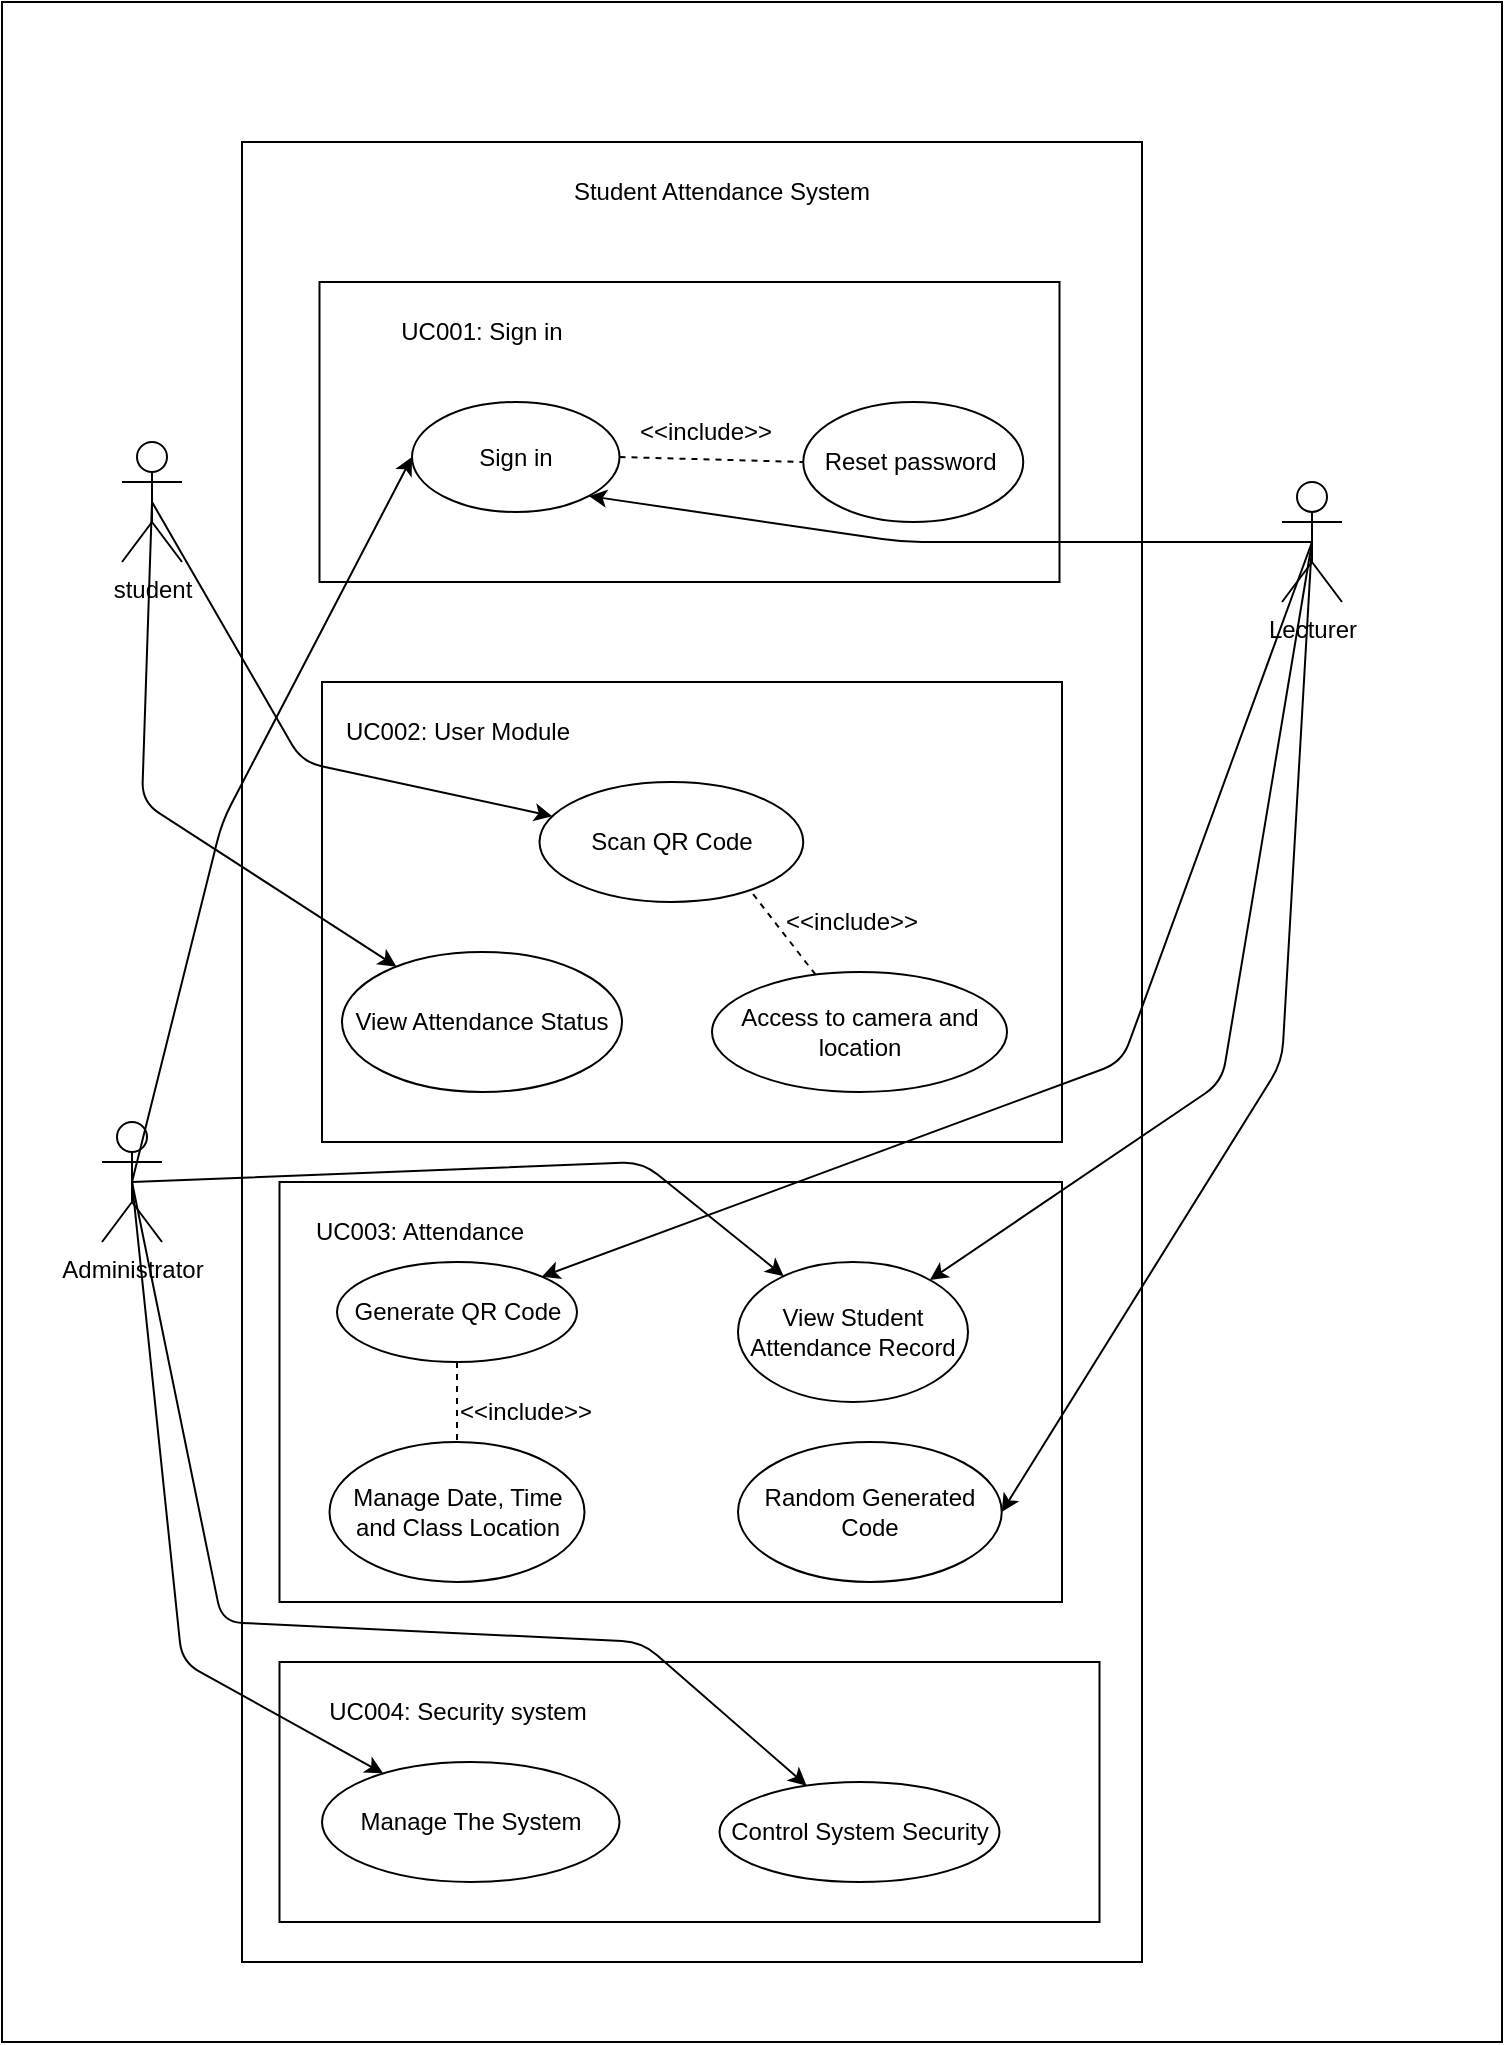 <mxfile>
    <diagram id="I6u_ylEicrOa9JgdIdD1" name="usecase">
        <mxGraphModel dx="1089" dy="942" grid="1" gridSize="10" guides="1" tooltips="1" connect="1" arrows="1" fold="1" page="1" pageScale="1" pageWidth="850" pageHeight="1100" math="0" shadow="0">
            <root>
                <mxCell id="0"/>
                <mxCell id="1" parent="0"/>
                <mxCell id="72" value="" style="rounded=0;whiteSpace=wrap;html=1;" vertex="1" parent="1">
                    <mxGeometry y="70" width="750" height="1020" as="geometry"/>
                </mxCell>
                <mxCell id="70" value="" style="rounded=0;whiteSpace=wrap;html=1;" vertex="1" parent="1">
                    <mxGeometry x="250" y="390" width="120" height="60" as="geometry"/>
                </mxCell>
                <mxCell id="3" value="student&lt;br&gt;" style="shape=umlActor;verticalLabelPosition=bottom;verticalAlign=top;html=1;outlineConnect=0;" parent="1" vertex="1">
                    <mxGeometry x="60" y="290" width="30" height="60" as="geometry"/>
                </mxCell>
                <mxCell id="6" value="" style="rounded=0;whiteSpace=wrap;html=1;" parent="1" vertex="1">
                    <mxGeometry x="120" y="140" width="450" height="910" as="geometry"/>
                </mxCell>
                <mxCell id="14" value="Lecturer" style="shape=umlActor;verticalLabelPosition=bottom;verticalAlign=top;html=1;outlineConnect=0;" parent="1" vertex="1">
                    <mxGeometry x="640" y="310" width="30" height="60" as="geometry"/>
                </mxCell>
                <mxCell id="25" value="Administrator" style="shape=umlActor;verticalLabelPosition=bottom;verticalAlign=top;html=1;outlineConnect=0;" parent="1" vertex="1">
                    <mxGeometry x="50" y="630" width="30" height="60" as="geometry"/>
                </mxCell>
                <mxCell id="XYWCnq4DJ0gO84Lw5L7P-42" value="" style="rounded=0;whiteSpace=wrap;html=1;" parent="1" vertex="1">
                    <mxGeometry x="160" y="410" width="370" height="230" as="geometry"/>
                </mxCell>
                <mxCell id="XYWCnq4DJ0gO84Lw5L7P-43" value="Scan QR Code" style="ellipse;whiteSpace=wrap;html=1;" parent="1" vertex="1">
                    <mxGeometry x="268.75" y="460" width="131.88" height="60" as="geometry"/>
                </mxCell>
                <mxCell id="XYWCnq4DJ0gO84Lw5L7P-44" value="View Attendance Status" style="ellipse;whiteSpace=wrap;html=1;" parent="1" vertex="1">
                    <mxGeometry x="170" y="545" width="140" height="70" as="geometry"/>
                </mxCell>
                <mxCell id="XYWCnq4DJ0gO84Lw5L7P-46" value="Access to camera and location" style="ellipse;whiteSpace=wrap;html=1;" parent="1" vertex="1">
                    <mxGeometry x="355" y="555" width="147.5" height="60" as="geometry"/>
                </mxCell>
                <mxCell id="XYWCnq4DJ0gO84Lw5L7P-53" value="UC002: User Module" style="text;html=1;strokeColor=none;fillColor=none;align=center;verticalAlign=middle;whiteSpace=wrap;rounded=0;" parent="1" vertex="1">
                    <mxGeometry x="148.75" y="420" width="157.5" height="30" as="geometry"/>
                </mxCell>
                <mxCell id="XYWCnq4DJ0gO84Lw5L7P-54" value="" style="rounded=0;whiteSpace=wrap;html=1;" parent="1" vertex="1">
                    <mxGeometry x="138.75" y="660" width="391.25" height="210" as="geometry"/>
                </mxCell>
                <mxCell id="XYWCnq4DJ0gO84Lw5L7P-55" value="Generate QR Code" style="ellipse;whiteSpace=wrap;html=1;" parent="1" vertex="1">
                    <mxGeometry x="167.5" y="700" width="120" height="50" as="geometry"/>
                </mxCell>
                <mxCell id="XYWCnq4DJ0gO84Lw5L7P-56" value="Manage Date, Time and Class Location" style="ellipse;whiteSpace=wrap;html=1;" parent="1" vertex="1">
                    <mxGeometry x="163.75" y="790" width="127.5" height="70" as="geometry"/>
                </mxCell>
                <mxCell id="XYWCnq4DJ0gO84Lw5L7P-57" value="View Student Attendance Record" style="ellipse;whiteSpace=wrap;html=1;" parent="1" vertex="1">
                    <mxGeometry x="368" y="700" width="115" height="70" as="geometry"/>
                </mxCell>
                <mxCell id="XYWCnq4DJ0gO84Lw5L7P-61" value="UC003: Attendance" style="text;html=1;strokeColor=none;fillColor=none;align=center;verticalAlign=middle;whiteSpace=wrap;rounded=0;" parent="1" vertex="1">
                    <mxGeometry x="148.75" y="670" width="120" height="30" as="geometry"/>
                </mxCell>
                <mxCell id="XYWCnq4DJ0gO84Lw5L7P-64" value="Student Attendance System" style="text;html=1;strokeColor=none;fillColor=none;align=center;verticalAlign=middle;whiteSpace=wrap;rounded=0;" parent="1" vertex="1">
                    <mxGeometry x="260" y="150" width="200" height="30" as="geometry"/>
                </mxCell>
                <mxCell id="XYWCnq4DJ0gO84Lw5L7P-65" value="" style="rounded=0;whiteSpace=wrap;html=1;" parent="1" vertex="1">
                    <mxGeometry x="138.75" y="900" width="410" height="130" as="geometry"/>
                </mxCell>
                <mxCell id="XYWCnq4DJ0gO84Lw5L7P-66" value="Control System Security" style="ellipse;whiteSpace=wrap;html=1;" parent="1" vertex="1">
                    <mxGeometry x="358.75" y="960" width="140" height="50" as="geometry"/>
                </mxCell>
                <mxCell id="XYWCnq4DJ0gO84Lw5L7P-67" value="Manage The System" style="ellipse;whiteSpace=wrap;html=1;" parent="1" vertex="1">
                    <mxGeometry x="160" y="950" width="148.75" height="60" as="geometry"/>
                </mxCell>
                <mxCell id="XYWCnq4DJ0gO84Lw5L7P-68" value="UC004: Security system" style="text;html=1;strokeColor=none;fillColor=none;align=center;verticalAlign=middle;whiteSpace=wrap;rounded=0;" parent="1" vertex="1">
                    <mxGeometry x="148.75" y="910" width="157.5" height="30" as="geometry"/>
                </mxCell>
                <mxCell id="Y3VHPMeUVkQ1NJbOH7VH-25" value="Random Generated Code" style="ellipse;whiteSpace=wrap;html=1;" parent="1" vertex="1">
                    <mxGeometry x="368" y="790" width="131.87" height="70" as="geometry"/>
                </mxCell>
                <mxCell id="27" value="" style="rounded=0;whiteSpace=wrap;html=1;" parent="1" vertex="1">
                    <mxGeometry x="158.75" y="210" width="370" height="150" as="geometry"/>
                </mxCell>
                <mxCell id="28" value="UC001: Sign in" style="text;html=1;strokeColor=none;fillColor=none;align=center;verticalAlign=middle;whiteSpace=wrap;rounded=0;" parent="1" vertex="1">
                    <mxGeometry x="158.13" y="220" width="163.75" height="30" as="geometry"/>
                </mxCell>
                <mxCell id="32" value="Sign in" style="ellipse;whiteSpace=wrap;html=1;" parent="1" vertex="1">
                    <mxGeometry x="205" y="270" width="103.75" height="55" as="geometry"/>
                </mxCell>
                <mxCell id="33" value="Reset password&amp;nbsp;" style="ellipse;whiteSpace=wrap;html=1;" parent="1" vertex="1">
                    <mxGeometry x="400.63" y="270" width="110" height="60" as="geometry"/>
                </mxCell>
                <mxCell id="50" value="" style="endArrow=classic;html=1;exitX=0.5;exitY=0.5;exitDx=0;exitDy=0;exitPerimeter=0;entryX=0;entryY=0.5;entryDx=0;entryDy=0;" parent="1" source="25" target="32" edge="1">
                    <mxGeometry width="50" height="50" relative="1" as="geometry">
                        <mxPoint x="260" y="520" as="sourcePoint"/>
                        <mxPoint x="310" y="470" as="targetPoint"/>
                        <Array as="points">
                            <mxPoint x="110" y="480"/>
                        </Array>
                    </mxGeometry>
                </mxCell>
                <mxCell id="51" value="" style="endArrow=classic;html=1;exitX=0.5;exitY=0.5;exitDx=0;exitDy=0;exitPerimeter=0;entryX=1;entryY=1;entryDx=0;entryDy=0;" parent="1" source="14" target="32" edge="1">
                    <mxGeometry width="50" height="50" relative="1" as="geometry">
                        <mxPoint x="440" y="420" as="sourcePoint"/>
                        <mxPoint x="490" y="370" as="targetPoint"/>
                        <Array as="points">
                            <mxPoint x="450" y="340"/>
                        </Array>
                    </mxGeometry>
                </mxCell>
                <mxCell id="52" value="" style="endArrow=none;dashed=1;html=1;exitX=1;exitY=0.5;exitDx=0;exitDy=0;entryX=0;entryY=0.5;entryDx=0;entryDy=0;" parent="1" source="32" target="33" edge="1">
                    <mxGeometry width="50" height="50" relative="1" as="geometry">
                        <mxPoint x="350" y="420" as="sourcePoint"/>
                        <mxPoint x="400" y="370" as="targetPoint"/>
                    </mxGeometry>
                </mxCell>
                <mxCell id="54" value="&amp;lt;&amp;lt;include&amp;gt;&amp;gt;" style="text;html=1;strokeColor=none;fillColor=none;align=center;verticalAlign=middle;whiteSpace=wrap;rounded=0;" parent="1" vertex="1">
                    <mxGeometry x="321.88" y="270" width="60" height="30" as="geometry"/>
                </mxCell>
                <mxCell id="55" value="" style="endArrow=classic;html=1;exitX=0.5;exitY=0.5;exitDx=0;exitDy=0;exitPerimeter=0;" parent="1" source="3" target="XYWCnq4DJ0gO84Lw5L7P-43" edge="1">
                    <mxGeometry width="50" height="50" relative="1" as="geometry">
                        <mxPoint x="240" y="420" as="sourcePoint"/>
                        <mxPoint x="290" y="370" as="targetPoint"/>
                        <Array as="points">
                            <mxPoint x="150" y="450"/>
                        </Array>
                    </mxGeometry>
                </mxCell>
                <mxCell id="57" value="" style="endArrow=none;dashed=1;html=1;entryX=0.798;entryY=0.9;entryDx=0;entryDy=0;entryPerimeter=0;" parent="1" source="XYWCnq4DJ0gO84Lw5L7P-46" target="XYWCnq4DJ0gO84Lw5L7P-43" edge="1">
                    <mxGeometry width="50" height="50" relative="1" as="geometry">
                        <mxPoint x="280" y="620" as="sourcePoint"/>
                        <mxPoint x="330" y="570" as="targetPoint"/>
                    </mxGeometry>
                </mxCell>
                <mxCell id="58" value="&amp;lt;&amp;lt;include&amp;gt;&amp;gt;" style="text;html=1;strokeColor=none;fillColor=none;align=center;verticalAlign=middle;whiteSpace=wrap;rounded=0;" parent="1" vertex="1">
                    <mxGeometry x="395" y="515" width="60" height="30" as="geometry"/>
                </mxCell>
                <mxCell id="59" value="" style="endArrow=classic;html=1;exitX=0.5;exitY=0.5;exitDx=0;exitDy=0;exitPerimeter=0;" parent="1" source="3" target="XYWCnq4DJ0gO84Lw5L7P-44" edge="1">
                    <mxGeometry width="50" height="50" relative="1" as="geometry">
                        <mxPoint x="280" y="520" as="sourcePoint"/>
                        <mxPoint x="330" y="470" as="targetPoint"/>
                        <Array as="points">
                            <mxPoint x="70" y="470"/>
                        </Array>
                    </mxGeometry>
                </mxCell>
                <mxCell id="60" value="" style="endArrow=classic;html=1;exitX=0.5;exitY=0.5;exitDx=0;exitDy=0;exitPerimeter=0;entryX=1;entryY=0;entryDx=0;entryDy=0;" parent="1" source="14" target="XYWCnq4DJ0gO84Lw5L7P-55" edge="1">
                    <mxGeometry width="50" height="50" relative="1" as="geometry">
                        <mxPoint x="390" y="520" as="sourcePoint"/>
                        <mxPoint x="440" y="470" as="targetPoint"/>
                        <Array as="points">
                            <mxPoint x="560" y="600"/>
                        </Array>
                    </mxGeometry>
                </mxCell>
                <mxCell id="61" value="" style="endArrow=classic;html=1;exitX=0.5;exitY=0.5;exitDx=0;exitDy=0;exitPerimeter=0;" parent="1" source="14" target="XYWCnq4DJ0gO84Lw5L7P-57" edge="1">
                    <mxGeometry width="50" height="50" relative="1" as="geometry">
                        <mxPoint x="630" y="428.667" as="sourcePoint"/>
                        <mxPoint x="440" y="570" as="targetPoint"/>
                        <Array as="points">
                            <mxPoint x="610" y="610"/>
                        </Array>
                    </mxGeometry>
                </mxCell>
                <mxCell id="63" value="" style="endArrow=classic;html=1;exitX=0.5;exitY=0.5;exitDx=0;exitDy=0;exitPerimeter=0;entryX=1;entryY=0.5;entryDx=0;entryDy=0;" parent="1" source="14" target="Y3VHPMeUVkQ1NJbOH7VH-25" edge="1">
                    <mxGeometry width="50" height="50" relative="1" as="geometry">
                        <mxPoint x="390" y="410" as="sourcePoint"/>
                        <mxPoint x="610" y="682" as="targetPoint"/>
                        <Array as="points">
                            <mxPoint x="640" y="600"/>
                        </Array>
                    </mxGeometry>
                </mxCell>
                <mxCell id="64" value="" style="endArrow=none;dashed=1;html=1;exitX=0.5;exitY=1;exitDx=0;exitDy=0;" parent="1" source="XYWCnq4DJ0gO84Lw5L7P-55" target="XYWCnq4DJ0gO84Lw5L7P-56" edge="1">
                    <mxGeometry width="50" height="50" relative="1" as="geometry">
                        <mxPoint x="340" y="810" as="sourcePoint"/>
                        <mxPoint x="390" y="760" as="targetPoint"/>
                    </mxGeometry>
                </mxCell>
                <mxCell id="65" value="&amp;lt;&amp;lt;include&amp;gt;&amp;gt;" style="text;html=1;strokeColor=none;fillColor=none;align=center;verticalAlign=middle;whiteSpace=wrap;rounded=0;" parent="1" vertex="1">
                    <mxGeometry x="232.03" y="760" width="60" height="30" as="geometry"/>
                </mxCell>
                <mxCell id="66" value="" style="endArrow=classic;html=1;exitX=0.5;exitY=0.5;exitDx=0;exitDy=0;exitPerimeter=0;" parent="1" source="25" target="XYWCnq4DJ0gO84Lw5L7P-67" edge="1">
                    <mxGeometry width="50" height="50" relative="1" as="geometry">
                        <mxPoint x="160" y="810" as="sourcePoint"/>
                        <mxPoint x="210" y="760" as="targetPoint"/>
                        <Array as="points">
                            <mxPoint x="90" y="900"/>
                        </Array>
                    </mxGeometry>
                </mxCell>
                <mxCell id="68" value="" style="endArrow=classic;html=1;exitX=0.5;exitY=0.5;exitDx=0;exitDy=0;exitPerimeter=0;" parent="1" source="25" target="XYWCnq4DJ0gO84Lw5L7P-66" edge="1">
                    <mxGeometry width="50" height="50" relative="1" as="geometry">
                        <mxPoint x="160" y="810" as="sourcePoint"/>
                        <mxPoint x="210" y="760" as="targetPoint"/>
                        <Array as="points">
                            <mxPoint x="110" y="880"/>
                            <mxPoint x="320" y="890"/>
                        </Array>
                    </mxGeometry>
                </mxCell>
                <mxCell id="69" value="" style="endArrow=classic;html=1;exitX=0.5;exitY=0.5;exitDx=0;exitDy=0;exitPerimeter=0;" parent="1" source="25" target="XYWCnq4DJ0gO84Lw5L7P-57" edge="1">
                    <mxGeometry width="50" height="50" relative="1" as="geometry">
                        <mxPoint x="250" y="710" as="sourcePoint"/>
                        <mxPoint x="300" y="660" as="targetPoint"/>
                        <Array as="points">
                            <mxPoint x="320" y="650"/>
                        </Array>
                    </mxGeometry>
                </mxCell>
            </root>
        </mxGraphModel>
    </diagram>
    <diagram id="xiHPo--04WoYaqVdLC43" name="activity">
        <mxGraphModel dx="490" dy="424" grid="1" gridSize="10" guides="1" tooltips="1" connect="1" arrows="1" fold="1" page="1" pageScale="1" pageWidth="850" pageHeight="1100" math="0" shadow="0">
            <root>
                <mxCell id="0"/>
                <mxCell id="1" parent="0"/>
                <mxCell id="5aAx5zSFEC0gb9VVzUQT-2" value="" style="swimlane;startSize=0;" parent="1" vertex="1">
                    <mxGeometry x="70" y="25" width="530" height="1200" as="geometry"/>
                </mxCell>
                <mxCell id="5aAx5zSFEC0gb9VVzUQT-19" style="edgeStyle=none;html=1;fontSize=12;" parent="5aAx5zSFEC0gb9VVzUQT-2" source="5aAx5zSFEC0gb9VVzUQT-7" target="5aAx5zSFEC0gb9VVzUQT-13" edge="1">
                    <mxGeometry relative="1" as="geometry"/>
                </mxCell>
                <mxCell id="5aAx5zSFEC0gb9VVzUQT-7" value="&lt;font style=&quot;font-size: 18px;&quot;&gt;Student&lt;/font&gt;" style="text;html=1;strokeColor=none;fillColor=none;align=center;verticalAlign=middle;whiteSpace=wrap;rounded=0;" parent="5aAx5zSFEC0gb9VVzUQT-2" vertex="1">
                    <mxGeometry x="30" y="10" width="90" height="30" as="geometry"/>
                </mxCell>
                <mxCell id="5aAx5zSFEC0gb9VVzUQT-10" value="" style="line;strokeWidth=2;direction=south;html=1;fontSize=18;" parent="5aAx5zSFEC0gb9VVzUQT-2" vertex="1">
                    <mxGeometry x="160" width="10" height="1200" as="geometry"/>
                </mxCell>
                <mxCell id="5aAx5zSFEC0gb9VVzUQT-13" value="&lt;font style=&quot;font-size: 12px;&quot;&gt;Log in to to the system&lt;/font&gt;" style="ellipse;whiteSpace=wrap;html=1;fontSize=18;" parent="5aAx5zSFEC0gb9VVzUQT-2" vertex="1">
                    <mxGeometry x="15" y="80" width="135" height="70" as="geometry"/>
                </mxCell>
                <mxCell id="5aAx5zSFEC0gb9VVzUQT-17" value="" style="shape=waypoint;sketch=0;fillStyle=solid;size=6;pointerEvents=1;points=[];fillColor=none;resizable=0;rotatable=0;perimeter=centerPerimeter;snapToPoint=1;fontSize=12;" parent="5aAx5zSFEC0gb9VVzUQT-2" vertex="1">
                    <mxGeometry x="65" y="30" width="20" height="20" as="geometry"/>
                </mxCell>
                <mxCell id="5aAx5zSFEC0gb9VVzUQT-20" value="Access to camera and location&amp;nbsp;" style="ellipse;whiteSpace=wrap;html=1;fontSize=12;" parent="5aAx5zSFEC0gb9VVzUQT-2" vertex="1">
                    <mxGeometry x="12.5" y="190" width="140" height="60" as="geometry"/>
                </mxCell>
                <mxCell id="5aAx5zSFEC0gb9VVzUQT-21" value="" style="endArrow=classic;html=1;fontSize=12;exitX=0.5;exitY=1;exitDx=0;exitDy=0;entryX=0.5;entryY=0;entryDx=0;entryDy=0;" parent="5aAx5zSFEC0gb9VVzUQT-2" source="5aAx5zSFEC0gb9VVzUQT-13" target="5aAx5zSFEC0gb9VVzUQT-20" edge="1">
                    <mxGeometry width="50" height="50" relative="1" as="geometry">
                        <mxPoint x="180" y="250" as="sourcePoint"/>
                        <mxPoint x="230" y="200" as="targetPoint"/>
                    </mxGeometry>
                </mxCell>
                <mxCell id="5aAx5zSFEC0gb9VVzUQT-22" value="Lecturer" style="text;strokeColor=none;fillColor=none;html=1;fontSize=18;fontStyle=1;verticalAlign=middle;align=center;" parent="5aAx5zSFEC0gb9VVzUQT-2" vertex="1">
                    <mxGeometry x="180" y="5" width="100" height="40" as="geometry"/>
                </mxCell>
                <mxCell id="5aAx5zSFEC0gb9VVzUQT-27" value="Generate QR code" style="ellipse;whiteSpace=wrap;html=1;fontSize=12;" parent="5aAx5zSFEC0gb9VVzUQT-2" vertex="1">
                    <mxGeometry x="200" y="270" width="130" height="60" as="geometry"/>
                </mxCell>
                <mxCell id="5aAx5zSFEC0gb9VVzUQT-29" value="Scan QR code" style="ellipse;whiteSpace=wrap;html=1;fontSize=12;" parent="5aAx5zSFEC0gb9VVzUQT-2" vertex="1">
                    <mxGeometry x="12.5" y="300" width="137.5" height="60" as="geometry"/>
                </mxCell>
                <mxCell id="5aAx5zSFEC0gb9VVzUQT-31" value="" style="line;strokeWidth=2;html=1;fontSize=12;" parent="5aAx5zSFEC0gb9VVzUQT-2" vertex="1">
                    <mxGeometry x="-5" y="50" width="535" height="10" as="geometry"/>
                </mxCell>
                <mxCell id="5aAx5zSFEC0gb9VVzUQT-39" value="" style="edgeStyle=segmentEdgeStyle;endArrow=classic;html=1;curved=0;rounded=0;endSize=8;startSize=8;fontSize=12;exitX=1;exitY=0.5;exitDx=0;exitDy=0;entryX=0.421;entryY=0.992;entryDx=0;entryDy=0;entryPerimeter=0;" parent="5aAx5zSFEC0gb9VVzUQT-2" source="5aAx5zSFEC0gb9VVzUQT-20" target="5aAx5zSFEC0gb9VVzUQT-69" edge="1">
                    <mxGeometry width="50" height="50" relative="1" as="geometry">
                        <mxPoint x="190" y="230" as="sourcePoint"/>
                        <mxPoint x="240" y="180" as="targetPoint"/>
                    </mxGeometry>
                </mxCell>
                <mxCell id="5aAx5zSFEC0gb9VVzUQT-44" value="" style="edgeStyle=segmentEdgeStyle;endArrow=classic;html=1;curved=0;rounded=0;endSize=8;startSize=8;fontSize=12;entryX=1.005;entryY=0.644;entryDx=0;entryDy=0;entryPerimeter=0;exitX=0.451;exitY=1.011;exitDx=0;exitDy=0;exitPerimeter=0;" parent="5aAx5zSFEC0gb9VVzUQT-2" source="5aAx5zSFEC0gb9VVzUQT-27" target="5aAx5zSFEC0gb9VVzUQT-29" edge="1">
                    <mxGeometry width="50" height="50" relative="1" as="geometry">
                        <mxPoint x="200" y="320" as="sourcePoint"/>
                        <mxPoint x="250" y="270" as="targetPoint"/>
                    </mxGeometry>
                </mxCell>
                <mxCell id="5aAx5zSFEC0gb9VVzUQT-45" value="" style="line;strokeWidth=2;direction=south;html=1;fontSize=12;" parent="5aAx5zSFEC0gb9VVzUQT-2" vertex="1">
                    <mxGeometry x="350" width="10" height="1200" as="geometry"/>
                </mxCell>
                <mxCell id="5aAx5zSFEC0gb9VVzUQT-46" value="Administrator" style="text;strokeColor=none;fillColor=none;html=1;fontSize=18;fontStyle=1;verticalAlign=middle;align=center;" parent="5aAx5zSFEC0gb9VVzUQT-2" vertex="1">
                    <mxGeometry x="390" y="5" width="100" height="40" as="geometry"/>
                </mxCell>
                <mxCell id="5aAx5zSFEC0gb9VVzUQT-48" value="Scan failed or success?" style="shape=hexagon;perimeter=hexagonPerimeter2;whiteSpace=wrap;html=1;fixedSize=1;fontSize=12;" parent="5aAx5zSFEC0gb9VVzUQT-2" vertex="1">
                    <mxGeometry x="190" y="380" width="140" height="30" as="geometry"/>
                </mxCell>
                <mxCell id="5aAx5zSFEC0gb9VVzUQT-49" value="" style="endArrow=classic;html=1;fontSize=12;exitX=0.5;exitY=1;exitDx=0;exitDy=0;entryX=0.625;entryY=0;entryDx=0;entryDy=0;" parent="5aAx5zSFEC0gb9VVzUQT-2" source="5aAx5zSFEC0gb9VVzUQT-29" target="5aAx5zSFEC0gb9VVzUQT-48" edge="1">
                    <mxGeometry width="50" height="50" relative="1" as="geometry">
                        <mxPoint x="200" y="390" as="sourcePoint"/>
                        <mxPoint x="250" y="340" as="targetPoint"/>
                        <Array as="points">
                            <mxPoint x="270" y="360"/>
                        </Array>
                    </mxGeometry>
                </mxCell>
                <mxCell id="5aAx5zSFEC0gb9VVzUQT-51" value="Generated random generate code" style="ellipse;whiteSpace=wrap;html=1;fontSize=12;" parent="5aAx5zSFEC0gb9VVzUQT-2" vertex="1">
                    <mxGeometry x="200" y="455" width="150" height="50" as="geometry"/>
                </mxCell>
                <mxCell id="5aAx5zSFEC0gb9VVzUQT-53" value="" style="endArrow=classic;html=1;fontSize=12;exitX=1;exitY=0.5;exitDx=0;exitDy=0;" parent="5aAx5zSFEC0gb9VVzUQT-2" source="5aAx5zSFEC0gb9VVzUQT-48" target="5aAx5zSFEC0gb9VVzUQT-51" edge="1">
                    <mxGeometry width="50" height="50" relative="1" as="geometry">
                        <mxPoint x="260" y="470" as="sourcePoint"/>
                        <mxPoint x="310" y="420" as="targetPoint"/>
                        <Array as="points">
                            <mxPoint x="330" y="450"/>
                        </Array>
                    </mxGeometry>
                </mxCell>
                <mxCell id="5aAx5zSFEC0gb9VVzUQT-54" value="Failed" style="text;html=1;strokeColor=none;fillColor=none;align=center;verticalAlign=middle;whiteSpace=wrap;rounded=0;fontSize=12;" parent="5aAx5zSFEC0gb9VVzUQT-2" vertex="1">
                    <mxGeometry x="280" y="420" width="60" height="30" as="geometry"/>
                </mxCell>
                <mxCell id="5aAx5zSFEC0gb9VVzUQT-57" value="Input Student biometric data" style="ellipse;whiteSpace=wrap;html=1;fontSize=12;" parent="5aAx5zSFEC0gb9VVzUQT-2" vertex="1">
                    <mxGeometry x="21.25" y="490" width="118.75" height="60" as="geometry"/>
                </mxCell>
                <mxCell id="5aAx5zSFEC0gb9VVzUQT-56" value="" style="endArrow=classic;html=1;fontSize=12;exitX=0.262;exitY=1.047;exitDx=0;exitDy=0;exitPerimeter=0;" parent="5aAx5zSFEC0gb9VVzUQT-2" source="5aAx5zSFEC0gb9VVzUQT-51" target="5aAx5zSFEC0gb9VVzUQT-57" edge="1">
                    <mxGeometry width="50" height="50" relative="1" as="geometry">
                        <mxPoint x="230" y="580" as="sourcePoint"/>
                        <mxPoint x="280" y="530" as="targetPoint"/>
                        <Array as="points">
                            <mxPoint x="240" y="530"/>
                        </Array>
                    </mxGeometry>
                </mxCell>
                <mxCell id="5aAx5zSFEC0gb9VVzUQT-58" value="Verify student biometric data" style="ellipse;whiteSpace=wrap;html=1;fontSize=12;" parent="5aAx5zSFEC0gb9VVzUQT-2" vertex="1">
                    <mxGeometry x="190" y="570" width="140" height="60" as="geometry"/>
                </mxCell>
                <mxCell id="5aAx5zSFEC0gb9VVzUQT-59" value="" style="endArrow=classic;html=1;fontSize=12;entryX=0.5;entryY=0;entryDx=0;entryDy=0;" parent="5aAx5zSFEC0gb9VVzUQT-2" target="5aAx5zSFEC0gb9VVzUQT-58" edge="1">
                    <mxGeometry width="50" height="50" relative="1" as="geometry">
                        <mxPoint x="90" y="550" as="sourcePoint"/>
                        <mxPoint x="170" y="540" as="targetPoint"/>
                        <Array as="points">
                            <mxPoint x="260" y="550"/>
                        </Array>
                    </mxGeometry>
                </mxCell>
                <mxCell id="5aAx5zSFEC0gb9VVzUQT-60" value="online or physical class?&amp;nbsp;" style="shape=hexagon;perimeter=hexagonPerimeter2;whiteSpace=wrap;html=1;fixedSize=1;fontSize=12;" parent="5aAx5zSFEC0gb9VVzUQT-2" vertex="1">
                    <mxGeometry x="175" y="660" width="165" height="40" as="geometry"/>
                </mxCell>
                <mxCell id="5aAx5zSFEC0gb9VVzUQT-61" value="" style="endArrow=classic;html=1;fontSize=12;exitX=0.429;exitY=1;exitDx=0;exitDy=0;exitPerimeter=0;entryX=0.438;entryY=-0.033;entryDx=0;entryDy=0;entryPerimeter=0;" parent="5aAx5zSFEC0gb9VVzUQT-2" source="5aAx5zSFEC0gb9VVzUQT-58" target="5aAx5zSFEC0gb9VVzUQT-60" edge="1">
                    <mxGeometry width="50" height="50" relative="1" as="geometry">
                        <mxPoint x="235" y="680" as="sourcePoint"/>
                        <mxPoint x="285" y="630" as="targetPoint"/>
                    </mxGeometry>
                </mxCell>
                <mxCell id="5aAx5zSFEC0gb9VVzUQT-62" value="Verify student location&amp;nbsp;" style="ellipse;whiteSpace=wrap;html=1;fontSize=12;" parent="5aAx5zSFEC0gb9VVzUQT-2" vertex="1">
                    <mxGeometry x="170" y="730" width="130" height="50" as="geometry"/>
                </mxCell>
                <mxCell id="5aAx5zSFEC0gb9VVzUQT-63" value="View attendance status" style="ellipse;whiteSpace=wrap;html=1;fontSize=12;" parent="5aAx5zSFEC0gb9VVzUQT-2" vertex="1">
                    <mxGeometry x="220" y="800" width="130" height="50" as="geometry"/>
                </mxCell>
                <mxCell id="5aAx5zSFEC0gb9VVzUQT-64" value="" style="endArrow=classic;html=1;fontSize=12;exitX=0;exitY=0.5;exitDx=0;exitDy=0;entryX=0.077;entryY=0.2;entryDx=0;entryDy=0;entryPerimeter=0;" parent="5aAx5zSFEC0gb9VVzUQT-2" source="5aAx5zSFEC0gb9VVzUQT-60" target="5aAx5zSFEC0gb9VVzUQT-62" edge="1">
                    <mxGeometry width="50" height="50" relative="1" as="geometry">
                        <mxPoint x="190" y="820" as="sourcePoint"/>
                        <mxPoint x="240" y="770" as="targetPoint"/>
                    </mxGeometry>
                </mxCell>
                <mxCell id="5aAx5zSFEC0gb9VVzUQT-65" value="" style="endArrow=classic;html=1;fontSize=12;exitX=1;exitY=0.75;exitDx=0;exitDy=0;entryX=1;entryY=0;entryDx=0;entryDy=0;" parent="5aAx5zSFEC0gb9VVzUQT-2" source="5aAx5zSFEC0gb9VVzUQT-60" target="5aAx5zSFEC0gb9VVzUQT-63" edge="1">
                    <mxGeometry width="50" height="50" relative="1" as="geometry">
                        <mxPoint x="190" y="820" as="sourcePoint"/>
                        <mxPoint x="240" y="770" as="targetPoint"/>
                    </mxGeometry>
                </mxCell>
                <mxCell id="5aAx5zSFEC0gb9VVzUQT-66" value="physical" style="text;html=1;strokeColor=none;fillColor=none;align=center;verticalAlign=middle;whiteSpace=wrap;rounded=0;fontSize=12;" parent="5aAx5zSFEC0gb9VVzUQT-2" vertex="1">
                    <mxGeometry x="175" y="710" width="60" height="30" as="geometry"/>
                </mxCell>
                <mxCell id="5aAx5zSFEC0gb9VVzUQT-67" value="online" style="text;html=1;strokeColor=none;fillColor=none;align=center;verticalAlign=middle;whiteSpace=wrap;rounded=0;fontSize=12;" parent="5aAx5zSFEC0gb9VVzUQT-2" vertex="1">
                    <mxGeometry x="280" y="780" width="60" height="30" as="geometry"/>
                </mxCell>
                <mxCell id="5aAx5zSFEC0gb9VVzUQT-69" value="Manage date, time and location" style="ellipse;whiteSpace=wrap;html=1;fontSize=12;" parent="5aAx5zSFEC0gb9VVzUQT-2" vertex="1">
                    <mxGeometry x="197.5" y="120" width="120" height="80" as="geometry"/>
                </mxCell>
                <mxCell id="5aAx5zSFEC0gb9VVzUQT-70" value="" style="endArrow=classic;html=1;fontSize=12;exitX=0.604;exitY=1.042;exitDx=0;exitDy=0;exitPerimeter=0;" parent="5aAx5zSFEC0gb9VVzUQT-2" source="5aAx5zSFEC0gb9VVzUQT-69" target="5aAx5zSFEC0gb9VVzUQT-27" edge="1">
                    <mxGeometry width="50" height="50" relative="1" as="geometry">
                        <mxPoint x="260" y="260" as="sourcePoint"/>
                        <mxPoint x="310" y="210" as="targetPoint"/>
                    </mxGeometry>
                </mxCell>
                <mxCell id="5aAx5zSFEC0gb9VVzUQT-71" value="View attendance status" style="ellipse;whiteSpace=wrap;html=1;fontSize=12;" parent="5aAx5zSFEC0gb9VVzUQT-2" vertex="1">
                    <mxGeometry x="22.5" y="860" width="105" height="60" as="geometry"/>
                </mxCell>
                <mxCell id="5aAx5zSFEC0gb9VVzUQT-72" value="" style="endArrow=classic;html=1;fontSize=12;exitX=0.441;exitY=1.093;exitDx=0;exitDy=0;exitPerimeter=0;" parent="5aAx5zSFEC0gb9VVzUQT-2" source="5aAx5zSFEC0gb9VVzUQT-63" target="5aAx5zSFEC0gb9VVzUQT-71" edge="1">
                    <mxGeometry width="50" height="50" relative="1" as="geometry">
                        <mxPoint x="170" y="910" as="sourcePoint"/>
                        <mxPoint x="220" y="860" as="targetPoint"/>
                        <Array as="points">
                            <mxPoint x="280" y="890"/>
                        </Array>
                    </mxGeometry>
                </mxCell>
                <mxCell id="5aAx5zSFEC0gb9VVzUQT-73" value="Generate list of attendance&amp;nbsp;" style="ellipse;whiteSpace=wrap;html=1;fontSize=12;" parent="5aAx5zSFEC0gb9VVzUQT-2" vertex="1">
                    <mxGeometry x="380" y="905" width="140" height="65" as="geometry"/>
                </mxCell>
                <mxCell id="5aAx5zSFEC0gb9VVzUQT-74" value="" style="endArrow=classic;html=1;fontSize=12;exitX=0.643;exitY=1.05;exitDx=0;exitDy=0;exitPerimeter=0;" parent="5aAx5zSFEC0gb9VVzUQT-2" source="5aAx5zSFEC0gb9VVzUQT-71" target="5aAx5zSFEC0gb9VVzUQT-73" edge="1">
                    <mxGeometry width="50" height="50" relative="1" as="geometry">
                        <mxPoint x="240" y="1035" as="sourcePoint"/>
                        <mxPoint x="290" y="985" as="targetPoint"/>
                        <Array as="points">
                            <mxPoint x="90" y="945"/>
                        </Array>
                    </mxGeometry>
                </mxCell>
                <mxCell id="5aAx5zSFEC0gb9VVzUQT-75" value="Create report and make analysis" style="ellipse;whiteSpace=wrap;html=1;fontSize=12;" parent="5aAx5zSFEC0gb9VVzUQT-2" vertex="1">
                    <mxGeometry x="380" y="985" width="140" height="60" as="geometry"/>
                </mxCell>
                <mxCell id="5aAx5zSFEC0gb9VVzUQT-76" value="" style="endArrow=classic;html=1;fontSize=12;entryX=0.5;entryY=0;entryDx=0;entryDy=0;" parent="5aAx5zSFEC0gb9VVzUQT-2" target="5aAx5zSFEC0gb9VVzUQT-75" edge="1">
                    <mxGeometry width="50" height="50" relative="1" as="geometry">
                        <mxPoint x="420" y="938" as="sourcePoint"/>
                        <mxPoint x="500" y="965" as="targetPoint"/>
                    </mxGeometry>
                </mxCell>
                <mxCell id="5aAx5zSFEC0gb9VVzUQT-78" value="" style="shape=sumEllipse;perimeter=ellipsePerimeter;whiteSpace=wrap;html=1;backgroundOutline=1;fontSize=12;" parent="5aAx5zSFEC0gb9VVzUQT-2" vertex="1">
                    <mxGeometry x="432.5" y="1115" width="35" height="35" as="geometry"/>
                </mxCell>
                <mxCell id="5aAx5zSFEC0gb9VVzUQT-79" value="" style="endArrow=classic;html=1;fontSize=12;exitX=0.5;exitY=1;exitDx=0;exitDy=0;entryX=0.5;entryY=0;entryDx=0;entryDy=0;" parent="5aAx5zSFEC0gb9VVzUQT-2" source="5aAx5zSFEC0gb9VVzUQT-75" target="5aAx5zSFEC0gb9VVzUQT-78" edge="1">
                    <mxGeometry width="50" height="50" relative="1" as="geometry">
                        <mxPoint x="432.5" y="1095" as="sourcePoint"/>
                        <mxPoint x="482.5" y="1045" as="targetPoint"/>
                    </mxGeometry>
                </mxCell>
                <mxCell id="_rP1sHgq6f1QHs6t4Aqy-1" value="1" style="rhombus;whiteSpace=wrap;html=1;" parent="5aAx5zSFEC0gb9VVzUQT-2" vertex="1">
                    <mxGeometry x="175" y="425" width="30" height="30" as="geometry"/>
                </mxCell>
                <mxCell id="_rP1sHgq6f1QHs6t4Aqy-2" value="" style="endArrow=classic;html=1;exitX=0;exitY=0.5;exitDx=0;exitDy=0;entryX=0.5;entryY=0;entryDx=0;entryDy=0;" parent="5aAx5zSFEC0gb9VVzUQT-2" source="5aAx5zSFEC0gb9VVzUQT-48" target="_rP1sHgq6f1QHs6t4Aqy-1" edge="1">
                    <mxGeometry width="50" height="50" relative="1" as="geometry">
                        <mxPoint x="210" y="525" as="sourcePoint"/>
                        <mxPoint x="260" y="475" as="targetPoint"/>
                    </mxGeometry>
                </mxCell>
                <mxCell id="_rP1sHgq6f1QHs6t4Aqy-3" value="success" style="text;html=1;strokeColor=none;fillColor=none;align=center;verticalAlign=middle;whiteSpace=wrap;rounded=0;" parent="5aAx5zSFEC0gb9VVzUQT-2" vertex="1">
                    <mxGeometry x="190" y="405" width="60" height="30" as="geometry"/>
                </mxCell>
                <mxCell id="_rP1sHgq6f1QHs6t4Aqy-4" value="1" style="rhombus;whiteSpace=wrap;html=1;" parent="5aAx5zSFEC0gb9VVzUQT-2" vertex="1">
                    <mxGeometry x="170" y="810" width="30" height="30" as="geometry"/>
                </mxCell>
                <mxCell id="_rP1sHgq6f1QHs6t4Aqy-5" style="edgeStyle=none;html=1;exitX=0;exitY=0;exitDx=0;exitDy=0;entryX=0;entryY=0.5;entryDx=0;entryDy=0;" parent="5aAx5zSFEC0gb9VVzUQT-2" source="_rP1sHgq6f1QHs6t4Aqy-4" target="_rP1sHgq6f1QHs6t4Aqy-4" edge="1">
                    <mxGeometry relative="1" as="geometry"/>
                </mxCell>
                <mxCell id="_rP1sHgq6f1QHs6t4Aqy-7" value="" style="endArrow=classic;html=1;exitX=1;exitY=0.5;exitDx=0;exitDy=0;entryX=0;entryY=0.5;entryDx=0;entryDy=0;" parent="5aAx5zSFEC0gb9VVzUQT-2" source="_rP1sHgq6f1QHs6t4Aqy-4" target="5aAx5zSFEC0gb9VVzUQT-63" edge="1">
                    <mxGeometry width="50" height="50" relative="1" as="geometry">
                        <mxPoint x="210" y="825" as="sourcePoint"/>
                        <mxPoint x="260" y="775" as="targetPoint"/>
                    </mxGeometry>
                </mxCell>
            </root>
        </mxGraphModel>
    </diagram>
</mxfile>
